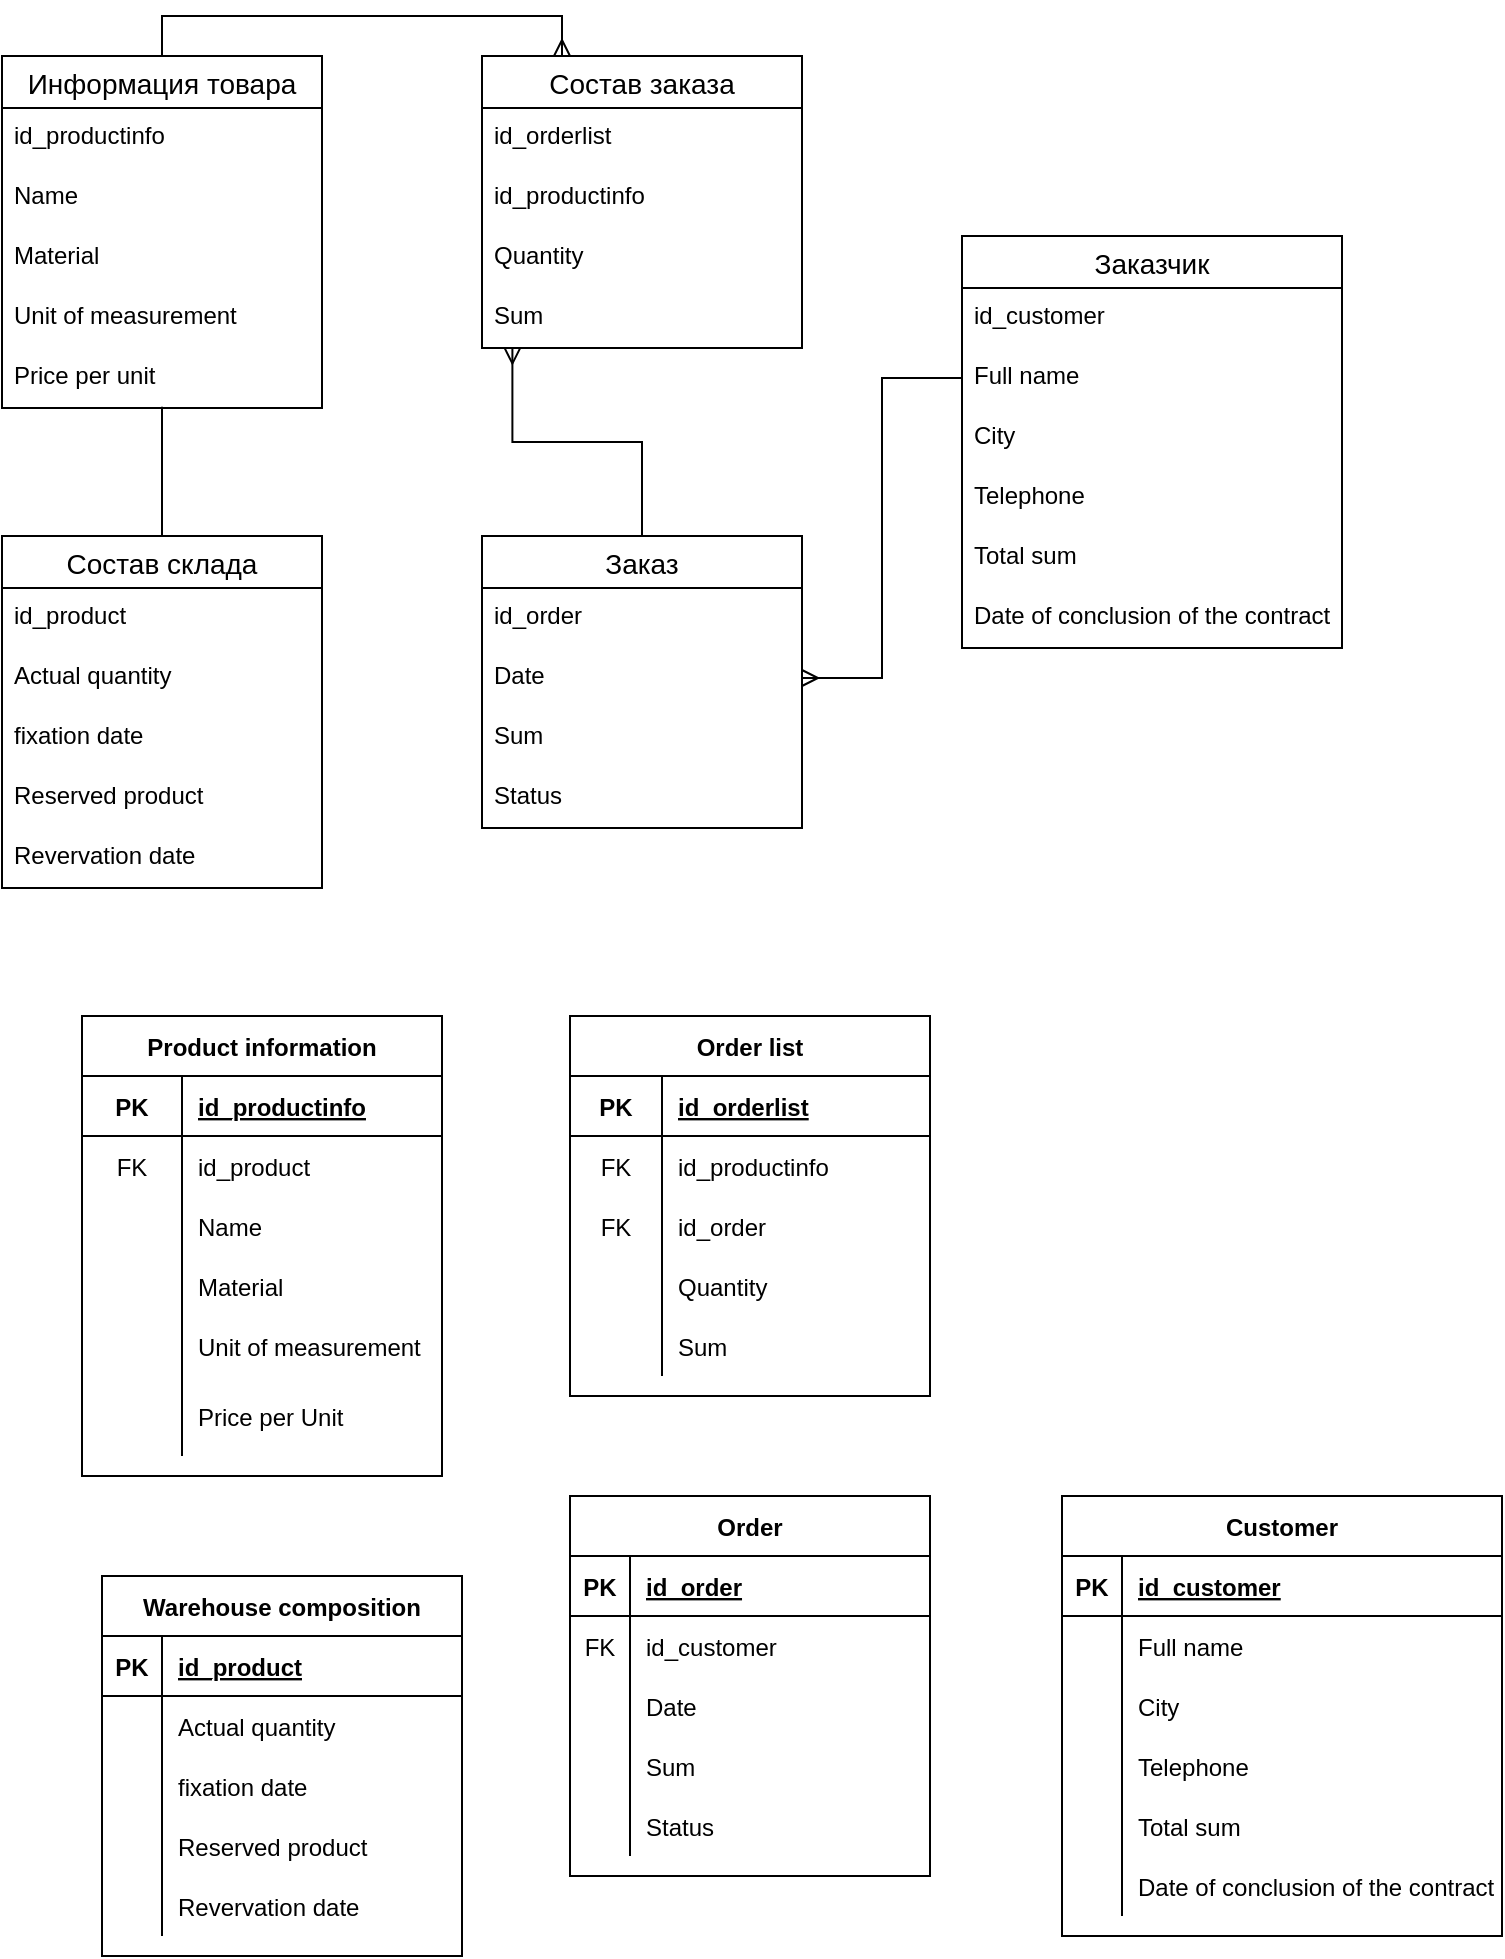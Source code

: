 <mxfile version="14.4.3" type="device"><diagram id="j-BwL6d5vp7vB2VhgZ8F" name="Страница 1"><mxGraphModel dx="934" dy="505" grid="1" gridSize="10" guides="1" tooltips="1" connect="1" arrows="1" fold="1" page="1" pageScale="1" pageWidth="827" pageHeight="1169" math="0" shadow="0"><root><mxCell id="0"/><mxCell id="1" parent="0"/><mxCell id="vsldjuZawygQ87oaWwbh-1" value="Информация товара" style="swimlane;fontStyle=0;childLayout=stackLayout;horizontal=1;startSize=26;horizontalStack=0;resizeParent=1;resizeParentMax=0;resizeLast=0;collapsible=1;marginBottom=0;align=center;fontSize=14;" parent="1" vertex="1"><mxGeometry x="40" y="80" width="160" height="176" as="geometry"><mxRectangle x="40" y="170" width="170" height="26" as="alternateBounds"/></mxGeometry></mxCell><mxCell id="vsldjuZawygQ87oaWwbh-2" value="id_productinfo" style="text;strokeColor=none;fillColor=none;spacingLeft=4;spacingRight=4;overflow=hidden;rotatable=0;points=[[0,0.5],[1,0.5]];portConstraint=eastwest;fontSize=12;" parent="vsldjuZawygQ87oaWwbh-1" vertex="1"><mxGeometry y="26" width="160" height="30" as="geometry"/></mxCell><mxCell id="vsldjuZawygQ87oaWwbh-3" value="Name" style="text;strokeColor=none;fillColor=none;spacingLeft=4;spacingRight=4;overflow=hidden;rotatable=0;points=[[0,0.5],[1,0.5]];portConstraint=eastwest;fontSize=12;" parent="vsldjuZawygQ87oaWwbh-1" vertex="1"><mxGeometry y="56" width="160" height="30" as="geometry"/></mxCell><mxCell id="vsldjuZawygQ87oaWwbh-4" value="Material" style="text;strokeColor=none;fillColor=none;spacingLeft=4;spacingRight=4;overflow=hidden;rotatable=0;points=[[0,0.5],[1,0.5]];portConstraint=eastwest;fontSize=12;" parent="vsldjuZawygQ87oaWwbh-1" vertex="1"><mxGeometry y="86" width="160" height="30" as="geometry"/></mxCell><mxCell id="vsldjuZawygQ87oaWwbh-13" value="Unit of measurement" style="text;strokeColor=none;fillColor=none;spacingLeft=4;spacingRight=4;overflow=hidden;rotatable=0;points=[[0,0.5],[1,0.5]];portConstraint=eastwest;fontSize=12;" parent="vsldjuZawygQ87oaWwbh-1" vertex="1"><mxGeometry y="116" width="160" height="30" as="geometry"/></mxCell><mxCell id="vsldjuZawygQ87oaWwbh-14" value="Price per unit" style="text;strokeColor=none;fillColor=none;spacingLeft=4;spacingRight=4;overflow=hidden;rotatable=0;points=[[0,0.5],[1,0.5]];portConstraint=eastwest;fontSize=12;" parent="vsldjuZawygQ87oaWwbh-1" vertex="1"><mxGeometry y="146" width="160" height="30" as="geometry"/></mxCell><mxCell id="vsldjuZawygQ87oaWwbh-37" style="edgeStyle=orthogonalEdgeStyle;rounded=0;orthogonalLoop=1;jettySize=auto;html=1;exitX=0.5;exitY=0;exitDx=0;exitDy=0;entryX=0.5;entryY=0.98;entryDx=0;entryDy=0;entryPerimeter=0;endArrow=none;endFill=0;" parent="1" source="vsldjuZawygQ87oaWwbh-5" target="vsldjuZawygQ87oaWwbh-14" edge="1"><mxGeometry relative="1" as="geometry"/></mxCell><mxCell id="vsldjuZawygQ87oaWwbh-5" value="Состав склада" style="swimlane;fontStyle=0;childLayout=stackLayout;horizontal=1;startSize=26;horizontalStack=0;resizeParent=1;resizeParentMax=0;resizeLast=0;collapsible=1;marginBottom=0;align=center;fontSize=14;" parent="1" vertex="1"><mxGeometry x="40" y="320" width="160" height="176" as="geometry"><mxRectangle x="400" y="120" width="130" height="26" as="alternateBounds"/></mxGeometry></mxCell><mxCell id="vsldjuZawygQ87oaWwbh-6" value="id_product" style="text;strokeColor=none;fillColor=none;spacingLeft=4;spacingRight=4;overflow=hidden;rotatable=0;points=[[0,0.5],[1,0.5]];portConstraint=eastwest;fontSize=12;" parent="vsldjuZawygQ87oaWwbh-5" vertex="1"><mxGeometry y="26" width="160" height="30" as="geometry"/></mxCell><mxCell id="vsldjuZawygQ87oaWwbh-7" value="Actual quantity" style="text;strokeColor=none;fillColor=none;spacingLeft=4;spacingRight=4;overflow=hidden;rotatable=0;points=[[0,0.5],[1,0.5]];portConstraint=eastwest;fontSize=12;" parent="vsldjuZawygQ87oaWwbh-5" vertex="1"><mxGeometry y="56" width="160" height="30" as="geometry"/></mxCell><mxCell id="vsldjuZawygQ87oaWwbh-8" value="fixation date" style="text;strokeColor=none;fillColor=none;spacingLeft=4;spacingRight=4;overflow=hidden;rotatable=0;points=[[0,0.5],[1,0.5]];portConstraint=eastwest;fontSize=12;" parent="vsldjuZawygQ87oaWwbh-5" vertex="1"><mxGeometry y="86" width="160" height="30" as="geometry"/></mxCell><mxCell id="vsldjuZawygQ87oaWwbh-16" value="Reserved product" style="text;strokeColor=none;fillColor=none;spacingLeft=4;spacingRight=4;overflow=hidden;rotatable=0;points=[[0,0.5],[1,0.5]];portConstraint=eastwest;fontSize=12;" parent="vsldjuZawygQ87oaWwbh-5" vertex="1"><mxGeometry y="116" width="160" height="30" as="geometry"/></mxCell><mxCell id="vsldjuZawygQ87oaWwbh-17" value="Revervation date" style="text;strokeColor=none;fillColor=none;spacingLeft=4;spacingRight=4;overflow=hidden;rotatable=0;points=[[0,0.5],[1,0.5]];portConstraint=eastwest;fontSize=12;" parent="vsldjuZawygQ87oaWwbh-5" vertex="1"><mxGeometry y="146" width="160" height="30" as="geometry"/></mxCell><mxCell id="vsldjuZawygQ87oaWwbh-38" style="edgeStyle=orthogonalEdgeStyle;rounded=0;orthogonalLoop=1;jettySize=auto;html=1;exitX=0.5;exitY=0;exitDx=0;exitDy=0;entryX=0.095;entryY=0.993;entryDx=0;entryDy=0;entryPerimeter=0;endArrow=ERmany;endFill=0;" parent="1" source="vsldjuZawygQ87oaWwbh-9" target="vsldjuZawygQ87oaWwbh-23" edge="1"><mxGeometry relative="1" as="geometry"/></mxCell><mxCell id="vsldjuZawygQ87oaWwbh-9" value="Заказ" style="swimlane;fontStyle=0;childLayout=stackLayout;horizontal=1;startSize=26;horizontalStack=0;resizeParent=1;resizeParentMax=0;resizeLast=0;collapsible=1;marginBottom=0;align=center;fontSize=14;" parent="1" vertex="1"><mxGeometry x="280" y="320" width="160" height="146" as="geometry"><mxRectangle x="600" y="120" width="70" height="26" as="alternateBounds"/></mxGeometry></mxCell><mxCell id="vsldjuZawygQ87oaWwbh-10" value="id_order" style="text;strokeColor=none;fillColor=none;spacingLeft=4;spacingRight=4;overflow=hidden;rotatable=0;points=[[0,0.5],[1,0.5]];portConstraint=eastwest;fontSize=12;" parent="vsldjuZawygQ87oaWwbh-9" vertex="1"><mxGeometry y="26" width="160" height="30" as="geometry"/></mxCell><mxCell id="vsldjuZawygQ87oaWwbh-11" value="Date" style="text;strokeColor=none;fillColor=none;spacingLeft=4;spacingRight=4;overflow=hidden;rotatable=0;points=[[0,0.5],[1,0.5]];portConstraint=eastwest;fontSize=12;" parent="vsldjuZawygQ87oaWwbh-9" vertex="1"><mxGeometry y="56" width="160" height="30" as="geometry"/></mxCell><mxCell id="vsldjuZawygQ87oaWwbh-12" value="Sum" style="text;strokeColor=none;fillColor=none;spacingLeft=4;spacingRight=4;overflow=hidden;rotatable=0;points=[[0,0.5],[1,0.5]];portConstraint=eastwest;fontSize=12;" parent="vsldjuZawygQ87oaWwbh-9" vertex="1"><mxGeometry y="86" width="160" height="30" as="geometry"/></mxCell><mxCell id="vsldjuZawygQ87oaWwbh-18" value="Status" style="text;strokeColor=none;fillColor=none;spacingLeft=4;spacingRight=4;overflow=hidden;rotatable=0;points=[[0,0.5],[1,0.5]];portConstraint=eastwest;fontSize=12;" parent="vsldjuZawygQ87oaWwbh-9" vertex="1"><mxGeometry y="116" width="160" height="30" as="geometry"/></mxCell><mxCell id="vsldjuZawygQ87oaWwbh-35" style="edgeStyle=orthogonalEdgeStyle;rounded=0;orthogonalLoop=1;jettySize=auto;html=1;exitX=0.25;exitY=0;exitDx=0;exitDy=0;entryX=0.5;entryY=0;entryDx=0;entryDy=0;endArrow=none;endFill=0;startArrow=ERmany;startFill=0;" parent="1" source="vsldjuZawygQ87oaWwbh-20" target="vsldjuZawygQ87oaWwbh-1" edge="1"><mxGeometry relative="1" as="geometry"/></mxCell><mxCell id="vsldjuZawygQ87oaWwbh-20" value="Состав заказа" style="swimlane;fontStyle=0;childLayout=stackLayout;horizontal=1;startSize=26;horizontalStack=0;resizeParent=1;resizeParentMax=0;resizeLast=0;collapsible=1;marginBottom=0;align=center;fontSize=14;" parent="1" vertex="1"><mxGeometry x="280" y="80" width="160" height="146" as="geometry"/></mxCell><mxCell id="vsldjuZawygQ87oaWwbh-31" value="id_orderlist" style="text;strokeColor=none;fillColor=none;spacingLeft=4;spacingRight=4;overflow=hidden;rotatable=0;points=[[0,0.5],[1,0.5]];portConstraint=eastwest;fontSize=12;" parent="vsldjuZawygQ87oaWwbh-20" vertex="1"><mxGeometry y="26" width="160" height="30" as="geometry"/></mxCell><mxCell id="vsldjuZawygQ87oaWwbh-21" value="id_productinfo" style="text;strokeColor=none;fillColor=none;spacingLeft=4;spacingRight=4;overflow=hidden;rotatable=0;points=[[0,0.5],[1,0.5]];portConstraint=eastwest;fontSize=12;" parent="vsldjuZawygQ87oaWwbh-20" vertex="1"><mxGeometry y="56" width="160" height="30" as="geometry"/></mxCell><mxCell id="vsldjuZawygQ87oaWwbh-22" value="Quantity" style="text;strokeColor=none;fillColor=none;spacingLeft=4;spacingRight=4;overflow=hidden;rotatable=0;points=[[0,0.5],[1,0.5]];portConstraint=eastwest;fontSize=12;" parent="vsldjuZawygQ87oaWwbh-20" vertex="1"><mxGeometry y="86" width="160" height="30" as="geometry"/></mxCell><mxCell id="vsldjuZawygQ87oaWwbh-23" value="Sum" style="text;strokeColor=none;fillColor=none;spacingLeft=4;spacingRight=4;overflow=hidden;rotatable=0;points=[[0,0.5],[1,0.5]];portConstraint=eastwest;fontSize=12;" parent="vsldjuZawygQ87oaWwbh-20" vertex="1"><mxGeometry y="116" width="160" height="30" as="geometry"/></mxCell><mxCell id="vsldjuZawygQ87oaWwbh-24" value="Заказчик" style="swimlane;fontStyle=0;childLayout=stackLayout;horizontal=1;startSize=26;horizontalStack=0;resizeParent=1;resizeParentMax=0;resizeLast=0;collapsible=1;marginBottom=0;align=center;fontSize=14;" parent="1" vertex="1"><mxGeometry x="520" y="170" width="190" height="206" as="geometry"/></mxCell><mxCell id="vsldjuZawygQ87oaWwbh-25" value="id_customer" style="text;strokeColor=none;fillColor=none;spacingLeft=4;spacingRight=4;overflow=hidden;rotatable=0;points=[[0,0.5],[1,0.5]];portConstraint=eastwest;fontSize=12;" parent="vsldjuZawygQ87oaWwbh-24" vertex="1"><mxGeometry y="26" width="190" height="30" as="geometry"/></mxCell><mxCell id="vsldjuZawygQ87oaWwbh-26" value="Full name" style="text;strokeColor=none;fillColor=none;spacingLeft=4;spacingRight=4;overflow=hidden;rotatable=0;points=[[0,0.5],[1,0.5]];portConstraint=eastwest;fontSize=12;" parent="vsldjuZawygQ87oaWwbh-24" vertex="1"><mxGeometry y="56" width="190" height="30" as="geometry"/></mxCell><mxCell id="vsldjuZawygQ87oaWwbh-27" value="City" style="text;strokeColor=none;fillColor=none;spacingLeft=4;spacingRight=4;overflow=hidden;rotatable=0;points=[[0,0.5],[1,0.5]];portConstraint=eastwest;fontSize=12;" parent="vsldjuZawygQ87oaWwbh-24" vertex="1"><mxGeometry y="86" width="190" height="30" as="geometry"/></mxCell><mxCell id="vsldjuZawygQ87oaWwbh-28" value="Telephone" style="text;strokeColor=none;fillColor=none;spacingLeft=4;spacingRight=4;overflow=hidden;rotatable=0;points=[[0,0.5],[1,0.5]];portConstraint=eastwest;fontSize=12;" parent="vsldjuZawygQ87oaWwbh-24" vertex="1"><mxGeometry y="116" width="190" height="30" as="geometry"/></mxCell><mxCell id="vsldjuZawygQ87oaWwbh-29" value="Total sum" style="text;strokeColor=none;fillColor=none;spacingLeft=4;spacingRight=4;overflow=hidden;rotatable=0;points=[[0,0.5],[1,0.5]];portConstraint=eastwest;fontSize=12;" parent="vsldjuZawygQ87oaWwbh-24" vertex="1"><mxGeometry y="146" width="190" height="30" as="geometry"/></mxCell><mxCell id="vsldjuZawygQ87oaWwbh-30" value="Date of conclusion of the contract" style="text;strokeColor=none;fillColor=none;spacingLeft=4;spacingRight=4;overflow=hidden;rotatable=0;points=[[0,0.5],[1,0.5]];portConstraint=eastwest;fontSize=12;" parent="vsldjuZawygQ87oaWwbh-24" vertex="1"><mxGeometry y="176" width="190" height="30" as="geometry"/></mxCell><mxCell id="vsldjuZawygQ87oaWwbh-33" style="edgeStyle=orthogonalEdgeStyle;rounded=0;orthogonalLoop=1;jettySize=auto;html=1;exitX=0;exitY=0.5;exitDx=0;exitDy=0;entryX=1;entryY=0.5;entryDx=0;entryDy=0;endArrow=ERmany;endFill=0;" parent="1" source="vsldjuZawygQ87oaWwbh-26" target="vsldjuZawygQ87oaWwbh-11" edge="1"><mxGeometry relative="1" as="geometry"/></mxCell><mxCell id="vsldjuZawygQ87oaWwbh-39" value="Product information" style="shape=table;startSize=30;container=1;collapsible=1;childLayout=tableLayout;fixedRows=1;rowLines=0;fontStyle=1;align=center;resizeLast=1;" parent="1" vertex="1"><mxGeometry x="80" y="560" width="180" height="230" as="geometry"/></mxCell><mxCell id="vsldjuZawygQ87oaWwbh-40" value="" style="shape=partialRectangle;collapsible=0;dropTarget=0;pointerEvents=0;fillColor=none;top=0;left=0;bottom=1;right=0;points=[[0,0.5],[1,0.5]];portConstraint=eastwest;" parent="vsldjuZawygQ87oaWwbh-39" vertex="1"><mxGeometry y="30" width="180" height="30" as="geometry"/></mxCell><mxCell id="vsldjuZawygQ87oaWwbh-41" value="PK" style="shape=partialRectangle;connectable=0;fillColor=none;top=0;left=0;bottom=0;right=0;fontStyle=1;overflow=hidden;" parent="vsldjuZawygQ87oaWwbh-40" vertex="1"><mxGeometry width="50" height="30" as="geometry"/></mxCell><mxCell id="vsldjuZawygQ87oaWwbh-42" value="id_productinfo" style="shape=partialRectangle;connectable=0;fillColor=none;top=0;left=0;bottom=0;right=0;align=left;spacingLeft=6;fontStyle=5;overflow=hidden;" parent="vsldjuZawygQ87oaWwbh-40" vertex="1"><mxGeometry x="50" width="130" height="30" as="geometry"/></mxCell><mxCell id="Wc7mfPwDZL4KZkXEuygy-13" value="" style="shape=partialRectangle;collapsible=0;dropTarget=0;pointerEvents=0;fillColor=none;top=0;left=0;bottom=0;right=0;points=[[0,0.5],[1,0.5]];portConstraint=eastwest;" parent="vsldjuZawygQ87oaWwbh-39" vertex="1"><mxGeometry y="60" width="180" height="30" as="geometry"/></mxCell><mxCell id="Wc7mfPwDZL4KZkXEuygy-14" value="FK" style="shape=partialRectangle;connectable=0;fillColor=none;top=0;left=0;bottom=0;right=0;fontStyle=0;overflow=hidden;" parent="Wc7mfPwDZL4KZkXEuygy-13" vertex="1"><mxGeometry width="50" height="30" as="geometry"/></mxCell><mxCell id="Wc7mfPwDZL4KZkXEuygy-15" value="id_product" style="shape=partialRectangle;connectable=0;fillColor=none;top=0;left=0;bottom=0;right=0;align=left;spacingLeft=6;fontStyle=0;overflow=hidden;" parent="Wc7mfPwDZL4KZkXEuygy-13" vertex="1"><mxGeometry x="50" width="130" height="30" as="geometry"/></mxCell><mxCell id="vsldjuZawygQ87oaWwbh-43" value="" style="shape=partialRectangle;collapsible=0;dropTarget=0;pointerEvents=0;fillColor=none;top=0;left=0;bottom=0;right=0;points=[[0,0.5],[1,0.5]];portConstraint=eastwest;" parent="vsldjuZawygQ87oaWwbh-39" vertex="1"><mxGeometry y="90" width="180" height="30" as="geometry"/></mxCell><mxCell id="vsldjuZawygQ87oaWwbh-44" value="" style="shape=partialRectangle;connectable=0;fillColor=none;top=0;left=0;bottom=0;right=0;editable=1;overflow=hidden;" parent="vsldjuZawygQ87oaWwbh-43" vertex="1"><mxGeometry width="50" height="30" as="geometry"/></mxCell><mxCell id="vsldjuZawygQ87oaWwbh-45" value="Name" style="shape=partialRectangle;connectable=0;fillColor=none;top=0;left=0;bottom=0;right=0;align=left;spacingLeft=6;overflow=hidden;" parent="vsldjuZawygQ87oaWwbh-43" vertex="1"><mxGeometry x="50" width="130" height="30" as="geometry"/></mxCell><mxCell id="vsldjuZawygQ87oaWwbh-46" value="" style="shape=partialRectangle;collapsible=0;dropTarget=0;pointerEvents=0;fillColor=none;top=0;left=0;bottom=0;right=0;points=[[0,0.5],[1,0.5]];portConstraint=eastwest;" parent="vsldjuZawygQ87oaWwbh-39" vertex="1"><mxGeometry y="120" width="180" height="30" as="geometry"/></mxCell><mxCell id="vsldjuZawygQ87oaWwbh-47" value="" style="shape=partialRectangle;connectable=0;fillColor=none;top=0;left=0;bottom=0;right=0;editable=1;overflow=hidden;" parent="vsldjuZawygQ87oaWwbh-46" vertex="1"><mxGeometry width="50" height="30" as="geometry"/></mxCell><mxCell id="vsldjuZawygQ87oaWwbh-48" value="Material" style="shape=partialRectangle;connectable=0;fillColor=none;top=0;left=0;bottom=0;right=0;align=left;spacingLeft=6;overflow=hidden;" parent="vsldjuZawygQ87oaWwbh-46" vertex="1"><mxGeometry x="50" width="130" height="30" as="geometry"/></mxCell><mxCell id="vsldjuZawygQ87oaWwbh-49" value="" style="shape=partialRectangle;collapsible=0;dropTarget=0;pointerEvents=0;fillColor=none;top=0;left=0;bottom=0;right=0;points=[[0,0.5],[1,0.5]];portConstraint=eastwest;" parent="vsldjuZawygQ87oaWwbh-39" vertex="1"><mxGeometry y="150" width="180" height="30" as="geometry"/></mxCell><mxCell id="vsldjuZawygQ87oaWwbh-50" value="" style="shape=partialRectangle;connectable=0;fillColor=none;top=0;left=0;bottom=0;right=0;editable=1;overflow=hidden;" parent="vsldjuZawygQ87oaWwbh-49" vertex="1"><mxGeometry width="50" height="30" as="geometry"/></mxCell><mxCell id="vsldjuZawygQ87oaWwbh-51" value="Unit of measurement" style="shape=partialRectangle;connectable=0;fillColor=none;top=0;left=0;bottom=0;right=0;align=left;spacingLeft=6;overflow=hidden;" parent="vsldjuZawygQ87oaWwbh-49" vertex="1"><mxGeometry x="50" width="130" height="30" as="geometry"/></mxCell><mxCell id="RTCYQiGeqeqdVsXosrcX-1" value="" style="shape=partialRectangle;collapsible=0;dropTarget=0;pointerEvents=0;fillColor=none;top=0;left=0;bottom=0;right=0;points=[[0,0.5],[1,0.5]];portConstraint=eastwest;" parent="vsldjuZawygQ87oaWwbh-39" vertex="1"><mxGeometry y="180" width="180" height="40" as="geometry"/></mxCell><mxCell id="RTCYQiGeqeqdVsXosrcX-2" value="" style="shape=partialRectangle;connectable=0;fillColor=none;top=0;left=0;bottom=0;right=0;editable=1;overflow=hidden;" parent="RTCYQiGeqeqdVsXosrcX-1" vertex="1"><mxGeometry width="50" height="40" as="geometry"/></mxCell><mxCell id="RTCYQiGeqeqdVsXosrcX-3" value="Price per Unit" style="shape=partialRectangle;connectable=0;fillColor=none;top=0;left=0;bottom=0;right=0;align=left;spacingLeft=6;overflow=hidden;" parent="RTCYQiGeqeqdVsXosrcX-1" vertex="1"><mxGeometry x="50" width="130" height="40" as="geometry"/></mxCell><mxCell id="vsldjuZawygQ87oaWwbh-52" value="Order list" style="shape=table;startSize=30;container=1;collapsible=1;childLayout=tableLayout;fixedRows=1;rowLines=0;fontStyle=1;align=center;resizeLast=1;" parent="1" vertex="1"><mxGeometry x="324" y="560" width="180" height="190" as="geometry"/></mxCell><mxCell id="vsldjuZawygQ87oaWwbh-53" value="" style="shape=partialRectangle;collapsible=0;dropTarget=0;pointerEvents=0;fillColor=none;top=0;left=0;bottom=1;right=0;points=[[0,0.5],[1,0.5]];portConstraint=eastwest;" parent="vsldjuZawygQ87oaWwbh-52" vertex="1"><mxGeometry y="30" width="180" height="30" as="geometry"/></mxCell><mxCell id="vsldjuZawygQ87oaWwbh-54" value="PK" style="shape=partialRectangle;connectable=0;fillColor=none;top=0;left=0;bottom=0;right=0;fontStyle=1;overflow=hidden;" parent="vsldjuZawygQ87oaWwbh-53" vertex="1"><mxGeometry width="46" height="30" as="geometry"/></mxCell><mxCell id="vsldjuZawygQ87oaWwbh-55" value="id_orderlist" style="shape=partialRectangle;connectable=0;fillColor=none;top=0;left=0;bottom=0;right=0;align=left;spacingLeft=6;fontStyle=5;overflow=hidden;" parent="vsldjuZawygQ87oaWwbh-53" vertex="1"><mxGeometry x="46" width="134" height="30" as="geometry"/></mxCell><mxCell id="-TtFcWSDEzHjssfT3AFR-1" value="" style="shape=partialRectangle;collapsible=0;dropTarget=0;pointerEvents=0;fillColor=none;top=0;left=0;bottom=0;right=0;points=[[0,0.5],[1,0.5]];portConstraint=eastwest;" vertex="1" parent="vsldjuZawygQ87oaWwbh-52"><mxGeometry y="60" width="180" height="30" as="geometry"/></mxCell><mxCell id="-TtFcWSDEzHjssfT3AFR-2" value="FK" style="shape=partialRectangle;connectable=0;fillColor=none;top=0;left=0;bottom=0;right=0;fontStyle=0;overflow=hidden;" vertex="1" parent="-TtFcWSDEzHjssfT3AFR-1"><mxGeometry width="46" height="30" as="geometry"/></mxCell><mxCell id="-TtFcWSDEzHjssfT3AFR-3" value="id_productinfo" style="shape=partialRectangle;connectable=0;fillColor=none;top=0;left=0;bottom=0;right=0;align=left;spacingLeft=6;fontStyle=0;overflow=hidden;" vertex="1" parent="-TtFcWSDEzHjssfT3AFR-1"><mxGeometry x="46" width="134" height="30" as="geometry"/></mxCell><mxCell id="Wc7mfPwDZL4KZkXEuygy-16" value="" style="shape=partialRectangle;collapsible=0;dropTarget=0;pointerEvents=0;fillColor=none;top=0;left=0;bottom=0;right=0;points=[[0,0.5],[1,0.5]];portConstraint=eastwest;" parent="vsldjuZawygQ87oaWwbh-52" vertex="1"><mxGeometry y="90" width="180" height="30" as="geometry"/></mxCell><mxCell id="Wc7mfPwDZL4KZkXEuygy-17" value="FK" style="shape=partialRectangle;connectable=0;fillColor=none;top=0;left=0;bottom=0;right=0;fontStyle=0;overflow=hidden;" parent="Wc7mfPwDZL4KZkXEuygy-16" vertex="1"><mxGeometry width="46" height="30" as="geometry"/></mxCell><mxCell id="Wc7mfPwDZL4KZkXEuygy-18" value="id_order" style="shape=partialRectangle;connectable=0;fillColor=none;top=0;left=0;bottom=0;right=0;align=left;spacingLeft=6;fontStyle=0;overflow=hidden;" parent="Wc7mfPwDZL4KZkXEuygy-16" vertex="1"><mxGeometry x="46" width="134" height="30" as="geometry"/></mxCell><mxCell id="vsldjuZawygQ87oaWwbh-56" value="" style="shape=partialRectangle;collapsible=0;dropTarget=0;pointerEvents=0;fillColor=none;top=0;left=0;bottom=0;right=0;points=[[0,0.5],[1,0.5]];portConstraint=eastwest;" parent="vsldjuZawygQ87oaWwbh-52" vertex="1"><mxGeometry y="120" width="180" height="30" as="geometry"/></mxCell><mxCell id="vsldjuZawygQ87oaWwbh-57" value="" style="shape=partialRectangle;connectable=0;fillColor=none;top=0;left=0;bottom=0;right=0;editable=1;overflow=hidden;" parent="vsldjuZawygQ87oaWwbh-56" vertex="1"><mxGeometry width="46" height="30" as="geometry"/></mxCell><mxCell id="vsldjuZawygQ87oaWwbh-58" value="Quantity" style="shape=partialRectangle;connectable=0;fillColor=none;top=0;left=0;bottom=0;right=0;align=left;spacingLeft=6;overflow=hidden;" parent="vsldjuZawygQ87oaWwbh-56" vertex="1"><mxGeometry x="46" width="134" height="30" as="geometry"/></mxCell><mxCell id="vsldjuZawygQ87oaWwbh-59" value="" style="shape=partialRectangle;collapsible=0;dropTarget=0;pointerEvents=0;fillColor=none;top=0;left=0;bottom=0;right=0;points=[[0,0.5],[1,0.5]];portConstraint=eastwest;" parent="vsldjuZawygQ87oaWwbh-52" vertex="1"><mxGeometry y="150" width="180" height="30" as="geometry"/></mxCell><mxCell id="vsldjuZawygQ87oaWwbh-60" value="" style="shape=partialRectangle;connectable=0;fillColor=none;top=0;left=0;bottom=0;right=0;editable=1;overflow=hidden;" parent="vsldjuZawygQ87oaWwbh-59" vertex="1"><mxGeometry width="46" height="30" as="geometry"/></mxCell><mxCell id="vsldjuZawygQ87oaWwbh-61" value="Sum" style="shape=partialRectangle;connectable=0;fillColor=none;top=0;left=0;bottom=0;right=0;align=left;spacingLeft=6;overflow=hidden;" parent="vsldjuZawygQ87oaWwbh-59" vertex="1"><mxGeometry x="46" width="134" height="30" as="geometry"/></mxCell><mxCell id="vsldjuZawygQ87oaWwbh-65" value="Warehouse composition" style="shape=table;startSize=30;container=1;collapsible=1;childLayout=tableLayout;fixedRows=1;rowLines=0;fontStyle=1;align=center;resizeLast=1;" parent="1" vertex="1"><mxGeometry x="90" y="840" width="180" height="190" as="geometry"/></mxCell><mxCell id="vsldjuZawygQ87oaWwbh-66" value="" style="shape=partialRectangle;collapsible=0;dropTarget=0;pointerEvents=0;fillColor=none;top=0;left=0;bottom=1;right=0;points=[[0,0.5],[1,0.5]];portConstraint=eastwest;" parent="vsldjuZawygQ87oaWwbh-65" vertex="1"><mxGeometry y="30" width="180" height="30" as="geometry"/></mxCell><mxCell id="vsldjuZawygQ87oaWwbh-67" value="PK" style="shape=partialRectangle;connectable=0;fillColor=none;top=0;left=0;bottom=0;right=0;fontStyle=1;overflow=hidden;" parent="vsldjuZawygQ87oaWwbh-66" vertex="1"><mxGeometry width="30" height="30" as="geometry"/></mxCell><mxCell id="vsldjuZawygQ87oaWwbh-68" value="id_product" style="shape=partialRectangle;connectable=0;fillColor=none;top=0;left=0;bottom=0;right=0;align=left;spacingLeft=6;fontStyle=5;overflow=hidden;" parent="vsldjuZawygQ87oaWwbh-66" vertex="1"><mxGeometry x="30" width="150" height="30" as="geometry"/></mxCell><mxCell id="vsldjuZawygQ87oaWwbh-69" value="" style="shape=partialRectangle;collapsible=0;dropTarget=0;pointerEvents=0;fillColor=none;top=0;left=0;bottom=0;right=0;points=[[0,0.5],[1,0.5]];portConstraint=eastwest;" parent="vsldjuZawygQ87oaWwbh-65" vertex="1"><mxGeometry y="60" width="180" height="30" as="geometry"/></mxCell><mxCell id="vsldjuZawygQ87oaWwbh-70" value="" style="shape=partialRectangle;connectable=0;fillColor=none;top=0;left=0;bottom=0;right=0;editable=1;overflow=hidden;" parent="vsldjuZawygQ87oaWwbh-69" vertex="1"><mxGeometry width="30" height="30" as="geometry"/></mxCell><mxCell id="vsldjuZawygQ87oaWwbh-71" value="Actual quantity" style="shape=partialRectangle;connectable=0;fillColor=none;top=0;left=0;bottom=0;right=0;align=left;spacingLeft=6;overflow=hidden;" parent="vsldjuZawygQ87oaWwbh-69" vertex="1"><mxGeometry x="30" width="150" height="30" as="geometry"/></mxCell><mxCell id="vsldjuZawygQ87oaWwbh-72" value="" style="shape=partialRectangle;collapsible=0;dropTarget=0;pointerEvents=0;fillColor=none;top=0;left=0;bottom=0;right=0;points=[[0,0.5],[1,0.5]];portConstraint=eastwest;" parent="vsldjuZawygQ87oaWwbh-65" vertex="1"><mxGeometry y="90" width="180" height="30" as="geometry"/></mxCell><mxCell id="vsldjuZawygQ87oaWwbh-73" value="" style="shape=partialRectangle;connectable=0;fillColor=none;top=0;left=0;bottom=0;right=0;editable=1;overflow=hidden;" parent="vsldjuZawygQ87oaWwbh-72" vertex="1"><mxGeometry width="30" height="30" as="geometry"/></mxCell><mxCell id="vsldjuZawygQ87oaWwbh-74" value="fixation date" style="shape=partialRectangle;connectable=0;fillColor=none;top=0;left=0;bottom=0;right=0;align=left;spacingLeft=6;overflow=hidden;" parent="vsldjuZawygQ87oaWwbh-72" vertex="1"><mxGeometry x="30" width="150" height="30" as="geometry"/></mxCell><mxCell id="vsldjuZawygQ87oaWwbh-75" value="" style="shape=partialRectangle;collapsible=0;dropTarget=0;pointerEvents=0;fillColor=none;top=0;left=0;bottom=0;right=0;points=[[0,0.5],[1,0.5]];portConstraint=eastwest;" parent="vsldjuZawygQ87oaWwbh-65" vertex="1"><mxGeometry y="120" width="180" height="30" as="geometry"/></mxCell><mxCell id="vsldjuZawygQ87oaWwbh-76" value="" style="shape=partialRectangle;connectable=0;fillColor=none;top=0;left=0;bottom=0;right=0;editable=1;overflow=hidden;" parent="vsldjuZawygQ87oaWwbh-75" vertex="1"><mxGeometry width="30" height="30" as="geometry"/></mxCell><mxCell id="vsldjuZawygQ87oaWwbh-77" value="Reserved product" style="shape=partialRectangle;connectable=0;fillColor=none;top=0;left=0;bottom=0;right=0;align=left;spacingLeft=6;overflow=hidden;" parent="vsldjuZawygQ87oaWwbh-75" vertex="1"><mxGeometry x="30" width="150" height="30" as="geometry"/></mxCell><mxCell id="RTCYQiGeqeqdVsXosrcX-10" value="" style="shape=partialRectangle;collapsible=0;dropTarget=0;pointerEvents=0;fillColor=none;top=0;left=0;bottom=0;right=0;points=[[0,0.5],[1,0.5]];portConstraint=eastwest;" parent="vsldjuZawygQ87oaWwbh-65" vertex="1"><mxGeometry y="150" width="180" height="30" as="geometry"/></mxCell><mxCell id="RTCYQiGeqeqdVsXosrcX-11" value="" style="shape=partialRectangle;connectable=0;fillColor=none;top=0;left=0;bottom=0;right=0;editable=1;overflow=hidden;" parent="RTCYQiGeqeqdVsXosrcX-10" vertex="1"><mxGeometry width="30" height="30" as="geometry"/></mxCell><mxCell id="RTCYQiGeqeqdVsXosrcX-12" value="Revervation date" style="shape=partialRectangle;connectable=0;fillColor=none;top=0;left=0;bottom=0;right=0;align=left;spacingLeft=6;overflow=hidden;" parent="RTCYQiGeqeqdVsXosrcX-10" vertex="1"><mxGeometry x="30" width="150" height="30" as="geometry"/></mxCell><mxCell id="vsldjuZawygQ87oaWwbh-78" value="Customer" style="shape=table;startSize=30;container=1;collapsible=1;childLayout=tableLayout;fixedRows=1;rowLines=0;fontStyle=1;align=center;resizeLast=1;" parent="1" vertex="1"><mxGeometry x="570" y="800" width="220" height="220" as="geometry"/></mxCell><mxCell id="vsldjuZawygQ87oaWwbh-79" value="" style="shape=partialRectangle;collapsible=0;dropTarget=0;pointerEvents=0;fillColor=none;top=0;left=0;bottom=1;right=0;points=[[0,0.5],[1,0.5]];portConstraint=eastwest;" parent="vsldjuZawygQ87oaWwbh-78" vertex="1"><mxGeometry y="30" width="220" height="30" as="geometry"/></mxCell><mxCell id="vsldjuZawygQ87oaWwbh-80" value="PK" style="shape=partialRectangle;connectable=0;fillColor=none;top=0;left=0;bottom=0;right=0;fontStyle=1;overflow=hidden;" parent="vsldjuZawygQ87oaWwbh-79" vertex="1"><mxGeometry width="30" height="30" as="geometry"/></mxCell><mxCell id="vsldjuZawygQ87oaWwbh-81" value="id_customer" style="shape=partialRectangle;connectable=0;fillColor=none;top=0;left=0;bottom=0;right=0;align=left;spacingLeft=6;fontStyle=5;overflow=hidden;" parent="vsldjuZawygQ87oaWwbh-79" vertex="1"><mxGeometry x="30" width="190" height="30" as="geometry"/></mxCell><mxCell id="vsldjuZawygQ87oaWwbh-82" value="" style="shape=partialRectangle;collapsible=0;dropTarget=0;pointerEvents=0;fillColor=none;top=0;left=0;bottom=0;right=0;points=[[0,0.5],[1,0.5]];portConstraint=eastwest;" parent="vsldjuZawygQ87oaWwbh-78" vertex="1"><mxGeometry y="60" width="220" height="30" as="geometry"/></mxCell><mxCell id="vsldjuZawygQ87oaWwbh-83" value="" style="shape=partialRectangle;connectable=0;fillColor=none;top=0;left=0;bottom=0;right=0;editable=1;overflow=hidden;" parent="vsldjuZawygQ87oaWwbh-82" vertex="1"><mxGeometry width="30" height="30" as="geometry"/></mxCell><mxCell id="vsldjuZawygQ87oaWwbh-84" value="Full name" style="shape=partialRectangle;connectable=0;fillColor=none;top=0;left=0;bottom=0;right=0;align=left;spacingLeft=6;overflow=hidden;" parent="vsldjuZawygQ87oaWwbh-82" vertex="1"><mxGeometry x="30" width="190" height="30" as="geometry"/></mxCell><mxCell id="vsldjuZawygQ87oaWwbh-85" value="" style="shape=partialRectangle;collapsible=0;dropTarget=0;pointerEvents=0;fillColor=none;top=0;left=0;bottom=0;right=0;points=[[0,0.5],[1,0.5]];portConstraint=eastwest;" parent="vsldjuZawygQ87oaWwbh-78" vertex="1"><mxGeometry y="90" width="220" height="30" as="geometry"/></mxCell><mxCell id="vsldjuZawygQ87oaWwbh-86" value="" style="shape=partialRectangle;connectable=0;fillColor=none;top=0;left=0;bottom=0;right=0;editable=1;overflow=hidden;" parent="vsldjuZawygQ87oaWwbh-85" vertex="1"><mxGeometry width="30" height="30" as="geometry"/></mxCell><mxCell id="vsldjuZawygQ87oaWwbh-87" value="City" style="shape=partialRectangle;connectable=0;fillColor=none;top=0;left=0;bottom=0;right=0;align=left;spacingLeft=6;overflow=hidden;" parent="vsldjuZawygQ87oaWwbh-85" vertex="1"><mxGeometry x="30" width="190" height="30" as="geometry"/></mxCell><mxCell id="vsldjuZawygQ87oaWwbh-88" value="" style="shape=partialRectangle;collapsible=0;dropTarget=0;pointerEvents=0;fillColor=none;top=0;left=0;bottom=0;right=0;points=[[0,0.5],[1,0.5]];portConstraint=eastwest;" parent="vsldjuZawygQ87oaWwbh-78" vertex="1"><mxGeometry y="120" width="220" height="30" as="geometry"/></mxCell><mxCell id="vsldjuZawygQ87oaWwbh-89" value="" style="shape=partialRectangle;connectable=0;fillColor=none;top=0;left=0;bottom=0;right=0;editable=1;overflow=hidden;" parent="vsldjuZawygQ87oaWwbh-88" vertex="1"><mxGeometry width="30" height="30" as="geometry"/></mxCell><mxCell id="vsldjuZawygQ87oaWwbh-90" value="Telephone" style="shape=partialRectangle;connectable=0;fillColor=none;top=0;left=0;bottom=0;right=0;align=left;spacingLeft=6;overflow=hidden;" parent="vsldjuZawygQ87oaWwbh-88" vertex="1"><mxGeometry x="30" width="190" height="30" as="geometry"/></mxCell><mxCell id="RTCYQiGeqeqdVsXosrcX-13" value="" style="shape=partialRectangle;collapsible=0;dropTarget=0;pointerEvents=0;fillColor=none;top=0;left=0;bottom=0;right=0;points=[[0,0.5],[1,0.5]];portConstraint=eastwest;" parent="vsldjuZawygQ87oaWwbh-78" vertex="1"><mxGeometry y="150" width="220" height="30" as="geometry"/></mxCell><mxCell id="RTCYQiGeqeqdVsXosrcX-14" value="" style="shape=partialRectangle;connectable=0;fillColor=none;top=0;left=0;bottom=0;right=0;editable=1;overflow=hidden;" parent="RTCYQiGeqeqdVsXosrcX-13" vertex="1"><mxGeometry width="30" height="30" as="geometry"/></mxCell><mxCell id="RTCYQiGeqeqdVsXosrcX-15" value="Total sum" style="shape=partialRectangle;connectable=0;fillColor=none;top=0;left=0;bottom=0;right=0;align=left;spacingLeft=6;overflow=hidden;" parent="RTCYQiGeqeqdVsXosrcX-13" vertex="1"><mxGeometry x="30" width="190" height="30" as="geometry"/></mxCell><mxCell id="RTCYQiGeqeqdVsXosrcX-16" value="" style="shape=partialRectangle;collapsible=0;dropTarget=0;pointerEvents=0;fillColor=none;top=0;left=0;bottom=0;right=0;points=[[0,0.5],[1,0.5]];portConstraint=eastwest;" parent="vsldjuZawygQ87oaWwbh-78" vertex="1"><mxGeometry y="180" width="220" height="30" as="geometry"/></mxCell><mxCell id="RTCYQiGeqeqdVsXosrcX-17" value="" style="shape=partialRectangle;connectable=0;fillColor=none;top=0;left=0;bottom=0;right=0;editable=1;overflow=hidden;" parent="RTCYQiGeqeqdVsXosrcX-16" vertex="1"><mxGeometry width="30" height="30" as="geometry"/></mxCell><mxCell id="RTCYQiGeqeqdVsXosrcX-18" value="Date of conclusion of the contract" style="shape=partialRectangle;connectable=0;fillColor=none;top=0;left=0;bottom=0;right=0;align=left;spacingLeft=6;overflow=hidden;" parent="RTCYQiGeqeqdVsXosrcX-16" vertex="1"><mxGeometry x="30" width="190" height="30" as="geometry"/></mxCell><mxCell id="vsldjuZawygQ87oaWwbh-91" value="Order" style="shape=table;startSize=30;container=1;collapsible=1;childLayout=tableLayout;fixedRows=1;rowLines=0;fontStyle=1;align=center;resizeLast=1;" parent="1" vertex="1"><mxGeometry x="324" y="800" width="180" height="190" as="geometry"/></mxCell><mxCell id="vsldjuZawygQ87oaWwbh-92" value="" style="shape=partialRectangle;collapsible=0;dropTarget=0;pointerEvents=0;fillColor=none;top=0;left=0;bottom=1;right=0;points=[[0,0.5],[1,0.5]];portConstraint=eastwest;" parent="vsldjuZawygQ87oaWwbh-91" vertex="1"><mxGeometry y="30" width="180" height="30" as="geometry"/></mxCell><mxCell id="vsldjuZawygQ87oaWwbh-93" value="PK" style="shape=partialRectangle;connectable=0;fillColor=none;top=0;left=0;bottom=0;right=0;fontStyle=1;overflow=hidden;" parent="vsldjuZawygQ87oaWwbh-92" vertex="1"><mxGeometry width="30" height="30" as="geometry"/></mxCell><mxCell id="vsldjuZawygQ87oaWwbh-94" value="id_order" style="shape=partialRectangle;connectable=0;fillColor=none;top=0;left=0;bottom=0;right=0;align=left;spacingLeft=6;fontStyle=5;overflow=hidden;" parent="vsldjuZawygQ87oaWwbh-92" vertex="1"><mxGeometry x="30" width="150" height="30" as="geometry"/></mxCell><mxCell id="Wc7mfPwDZL4KZkXEuygy-10" value="" style="shape=partialRectangle;collapsible=0;dropTarget=0;pointerEvents=0;fillColor=none;top=0;left=0;bottom=0;right=0;points=[[0,0.5],[1,0.5]];portConstraint=eastwest;" parent="vsldjuZawygQ87oaWwbh-91" vertex="1"><mxGeometry y="60" width="180" height="30" as="geometry"/></mxCell><mxCell id="Wc7mfPwDZL4KZkXEuygy-11" value="FK" style="shape=partialRectangle;connectable=0;fillColor=none;top=0;left=0;bottom=0;right=0;fontStyle=0;overflow=hidden;" parent="Wc7mfPwDZL4KZkXEuygy-10" vertex="1"><mxGeometry width="30" height="30" as="geometry"/></mxCell><mxCell id="Wc7mfPwDZL4KZkXEuygy-12" value="id_customer" style="shape=partialRectangle;connectable=0;fillColor=none;top=0;left=0;bottom=0;right=0;align=left;spacingLeft=6;fontStyle=0;overflow=hidden;" parent="Wc7mfPwDZL4KZkXEuygy-10" vertex="1"><mxGeometry x="30" width="150" height="30" as="geometry"/></mxCell><mxCell id="vsldjuZawygQ87oaWwbh-95" value="" style="shape=partialRectangle;collapsible=0;dropTarget=0;pointerEvents=0;fillColor=none;top=0;left=0;bottom=0;right=0;points=[[0,0.5],[1,0.5]];portConstraint=eastwest;" parent="vsldjuZawygQ87oaWwbh-91" vertex="1"><mxGeometry y="90" width="180" height="30" as="geometry"/></mxCell><mxCell id="vsldjuZawygQ87oaWwbh-96" value="" style="shape=partialRectangle;connectable=0;fillColor=none;top=0;left=0;bottom=0;right=0;editable=1;overflow=hidden;" parent="vsldjuZawygQ87oaWwbh-95" vertex="1"><mxGeometry width="30" height="30" as="geometry"/></mxCell><mxCell id="vsldjuZawygQ87oaWwbh-97" value="Date" style="shape=partialRectangle;connectable=0;fillColor=none;top=0;left=0;bottom=0;right=0;align=left;spacingLeft=6;overflow=hidden;" parent="vsldjuZawygQ87oaWwbh-95" vertex="1"><mxGeometry x="30" width="150" height="30" as="geometry"/></mxCell><mxCell id="vsldjuZawygQ87oaWwbh-98" value="" style="shape=partialRectangle;collapsible=0;dropTarget=0;pointerEvents=0;fillColor=none;top=0;left=0;bottom=0;right=0;points=[[0,0.5],[1,0.5]];portConstraint=eastwest;" parent="vsldjuZawygQ87oaWwbh-91" vertex="1"><mxGeometry y="120" width="180" height="30" as="geometry"/></mxCell><mxCell id="vsldjuZawygQ87oaWwbh-99" value="" style="shape=partialRectangle;connectable=0;fillColor=none;top=0;left=0;bottom=0;right=0;editable=1;overflow=hidden;" parent="vsldjuZawygQ87oaWwbh-98" vertex="1"><mxGeometry width="30" height="30" as="geometry"/></mxCell><mxCell id="vsldjuZawygQ87oaWwbh-100" value="Sum" style="shape=partialRectangle;connectable=0;fillColor=none;top=0;left=0;bottom=0;right=0;align=left;spacingLeft=6;overflow=hidden;" parent="vsldjuZawygQ87oaWwbh-98" vertex="1"><mxGeometry x="30" width="150" height="30" as="geometry"/></mxCell><mxCell id="vsldjuZawygQ87oaWwbh-101" value="" style="shape=partialRectangle;collapsible=0;dropTarget=0;pointerEvents=0;fillColor=none;top=0;left=0;bottom=0;right=0;points=[[0,0.5],[1,0.5]];portConstraint=eastwest;" parent="vsldjuZawygQ87oaWwbh-91" vertex="1"><mxGeometry y="150" width="180" height="30" as="geometry"/></mxCell><mxCell id="vsldjuZawygQ87oaWwbh-102" value="" style="shape=partialRectangle;connectable=0;fillColor=none;top=0;left=0;bottom=0;right=0;editable=1;overflow=hidden;" parent="vsldjuZawygQ87oaWwbh-101" vertex="1"><mxGeometry width="30" height="30" as="geometry"/></mxCell><mxCell id="vsldjuZawygQ87oaWwbh-103" value="Status" style="shape=partialRectangle;connectable=0;fillColor=none;top=0;left=0;bottom=0;right=0;align=left;spacingLeft=6;overflow=hidden;" parent="vsldjuZawygQ87oaWwbh-101" vertex="1"><mxGeometry x="30" width="150" height="30" as="geometry"/></mxCell></root></mxGraphModel></diagram></mxfile>